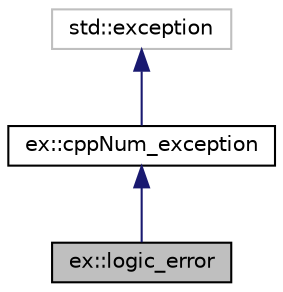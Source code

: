 digraph "ex::logic_error"
{
 // LATEX_PDF_SIZE
  edge [fontname="Helvetica",fontsize="10",labelfontname="Helvetica",labelfontsize="10"];
  node [fontname="Helvetica",fontsize="10",shape=record];
  Node1 [label="ex::logic_error",height=0.2,width=0.4,color="black", fillcolor="grey75", style="filled", fontcolor="black",tooltip="An exception class to handle logical errors."];
  Node2 -> Node1 [dir="back",color="midnightblue",fontsize="10",style="solid",fontname="Helvetica"];
  Node2 [label="ex::cppNum_exception",height=0.2,width=0.4,color="black", fillcolor="white", style="filled",URL="$classex_1_1cppNum__exception.html",tooltip="Abstract basic class for all cppNum exceptions."];
  Node3 -> Node2 [dir="back",color="midnightblue",fontsize="10",style="solid",fontname="Helvetica"];
  Node3 [label="std::exception",height=0.2,width=0.4,color="grey75", fillcolor="white", style="filled",tooltip=" "];
}
